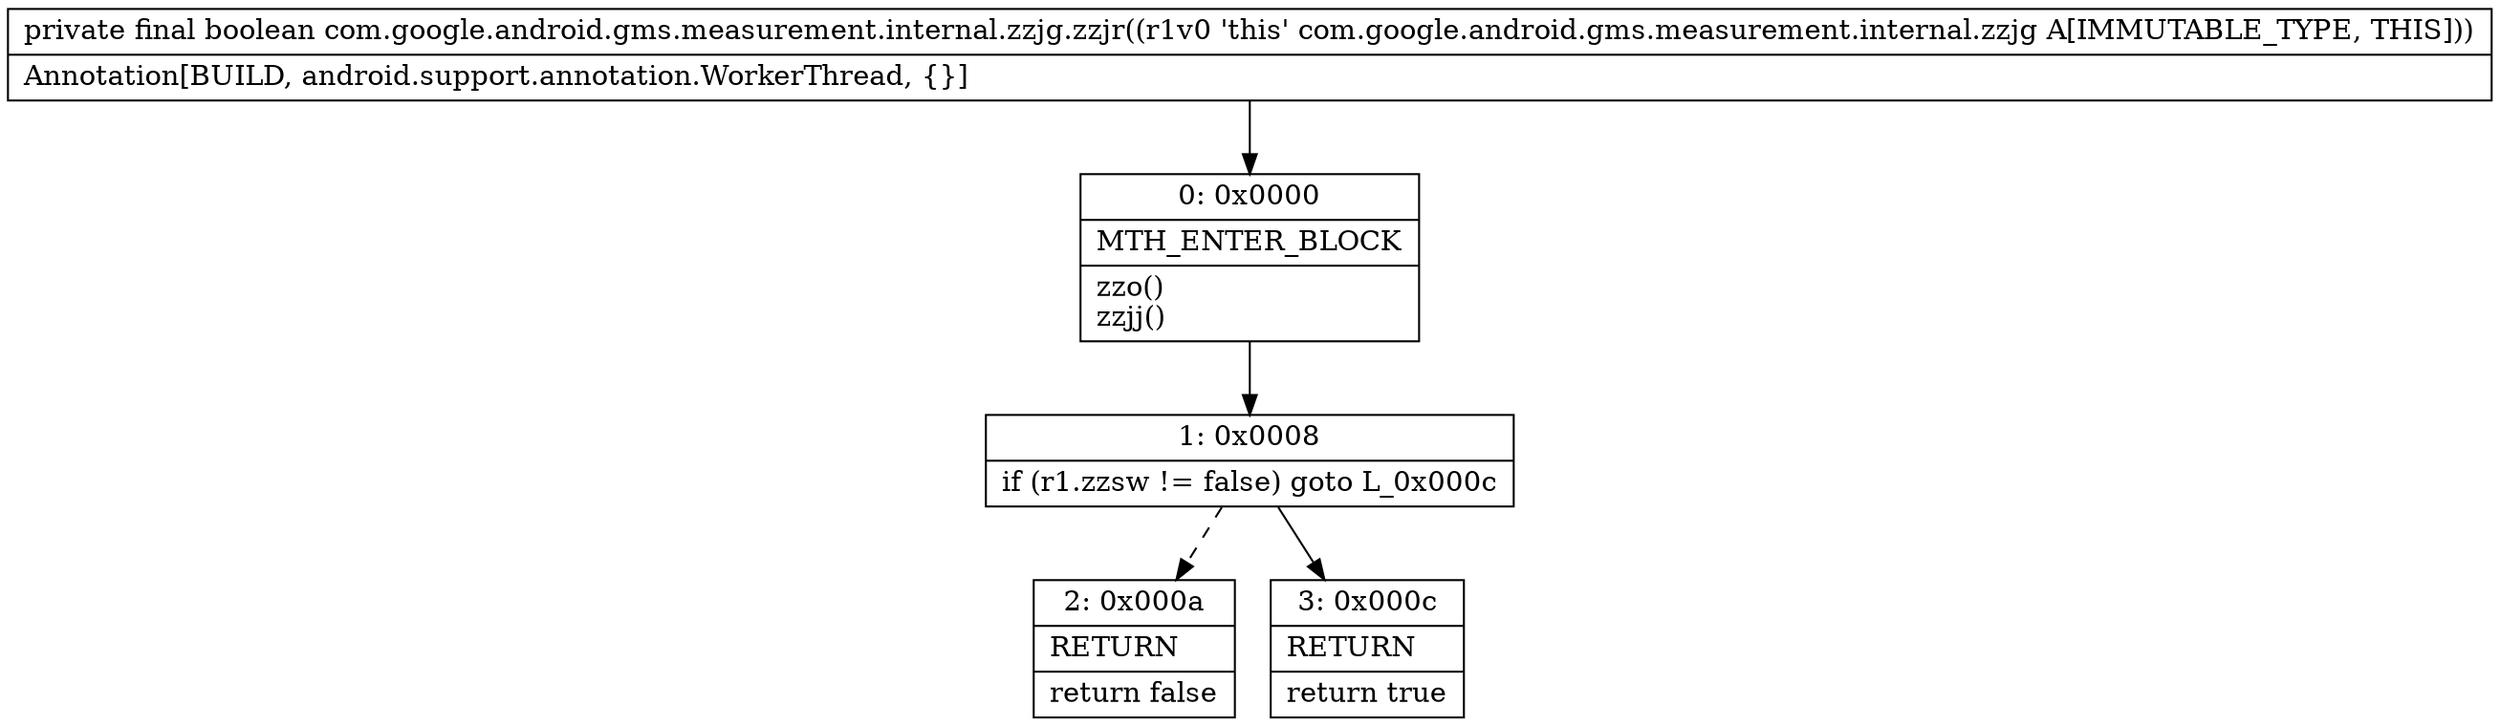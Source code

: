 digraph "CFG forcom.google.android.gms.measurement.internal.zzjg.zzjr()Z" {
Node_0 [shape=record,label="{0\:\ 0x0000|MTH_ENTER_BLOCK\l|zzo()\lzzjj()\l}"];
Node_1 [shape=record,label="{1\:\ 0x0008|if (r1.zzsw != false) goto L_0x000c\l}"];
Node_2 [shape=record,label="{2\:\ 0x000a|RETURN\l|return false\l}"];
Node_3 [shape=record,label="{3\:\ 0x000c|RETURN\l|return true\l}"];
MethodNode[shape=record,label="{private final boolean com.google.android.gms.measurement.internal.zzjg.zzjr((r1v0 'this' com.google.android.gms.measurement.internal.zzjg A[IMMUTABLE_TYPE, THIS]))  | Annotation[BUILD, android.support.annotation.WorkerThread, \{\}]\l}"];
MethodNode -> Node_0;
Node_0 -> Node_1;
Node_1 -> Node_2[style=dashed];
Node_1 -> Node_3;
}

